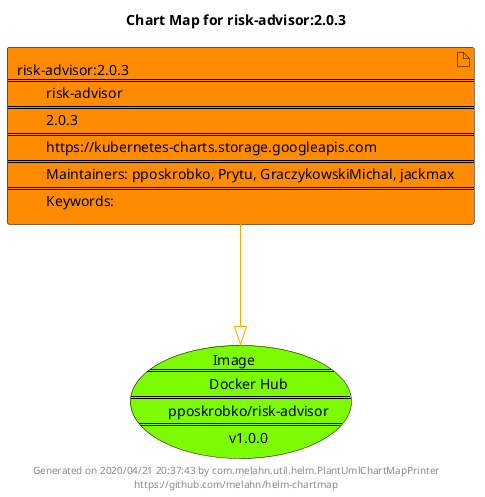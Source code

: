 @startuml
skinparam linetype ortho
skinparam backgroundColor white
skinparam usecaseBorderColor black
skinparam usecaseArrowColor LightSlateGray
skinparam artifactBorderColor black
skinparam artifactArrowColor LightSlateGray

title Chart Map for risk-advisor:2.0.3

'There is one referenced Helm Chart
artifact "risk-advisor:2.0.3\n====\n\trisk-advisor\n====\n\t2.0.3\n====\n\thttps://kubernetes-charts.storage.googleapis.com\n====\n\tMaintainers: pposkrobko, Prytu, GraczykowskiMichal, jackmax\n====\n\tKeywords: " as risk_advisor_2_0_3 #Darkorange

'There is one referenced Docker Image
usecase "Image\n====\n\tDocker Hub\n====\n\tpposkrobko/risk-advisor\n====\n\tv1.0.0" as pposkrobko_risk_advisor_v1_0_0 #LawnGreen

'Chart Dependencies
risk_advisor_2_0_3--[#orange]-|>pposkrobko_risk_advisor_v1_0_0

center footer Generated on 2020/04/21 20:37:43 by com.melahn.util.helm.PlantUmlChartMapPrinter\nhttps://github.com/melahn/helm-chartmap
@enduml
